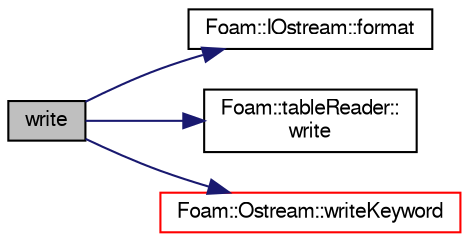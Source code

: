 digraph "write"
{
  bgcolor="transparent";
  edge [fontname="FreeSans",fontsize="10",labelfontname="FreeSans",labelfontsize="10"];
  node [fontname="FreeSans",fontsize="10",shape=record];
  rankdir="LR";
  Node190 [label="write",height=0.2,width=0.4,color="black", fillcolor="grey75", style="filled", fontcolor="black"];
  Node190 -> Node191 [color="midnightblue",fontsize="10",style="solid",fontname="FreeSans"];
  Node191 [label="Foam::IOstream::format",height=0.2,width=0.4,color="black",URL="$a26226.html#a33bbef3587114a06f7bdc0b91ba57ed9",tooltip="Return current stream format. "];
  Node190 -> Node192 [color="midnightblue",fontsize="10",style="solid",fontname="FreeSans"];
  Node192 [label="Foam::tableReader::\lwrite",height=0.2,width=0.4,color="black",URL="$a26746.html#a78cec3e4ecac4a89a3ad8d38f2ad21f5",tooltip="Write additional information. "];
  Node190 -> Node193 [color="midnightblue",fontsize="10",style="solid",fontname="FreeSans"];
  Node193 [label="Foam::Ostream::writeKeyword",height=0.2,width=0.4,color="red",URL="$a26238.html#a3c58b2bb9174ea3c4a5fa58095d1290e",tooltip="Write the keyword followed by an appropriate indentation. "];
}
